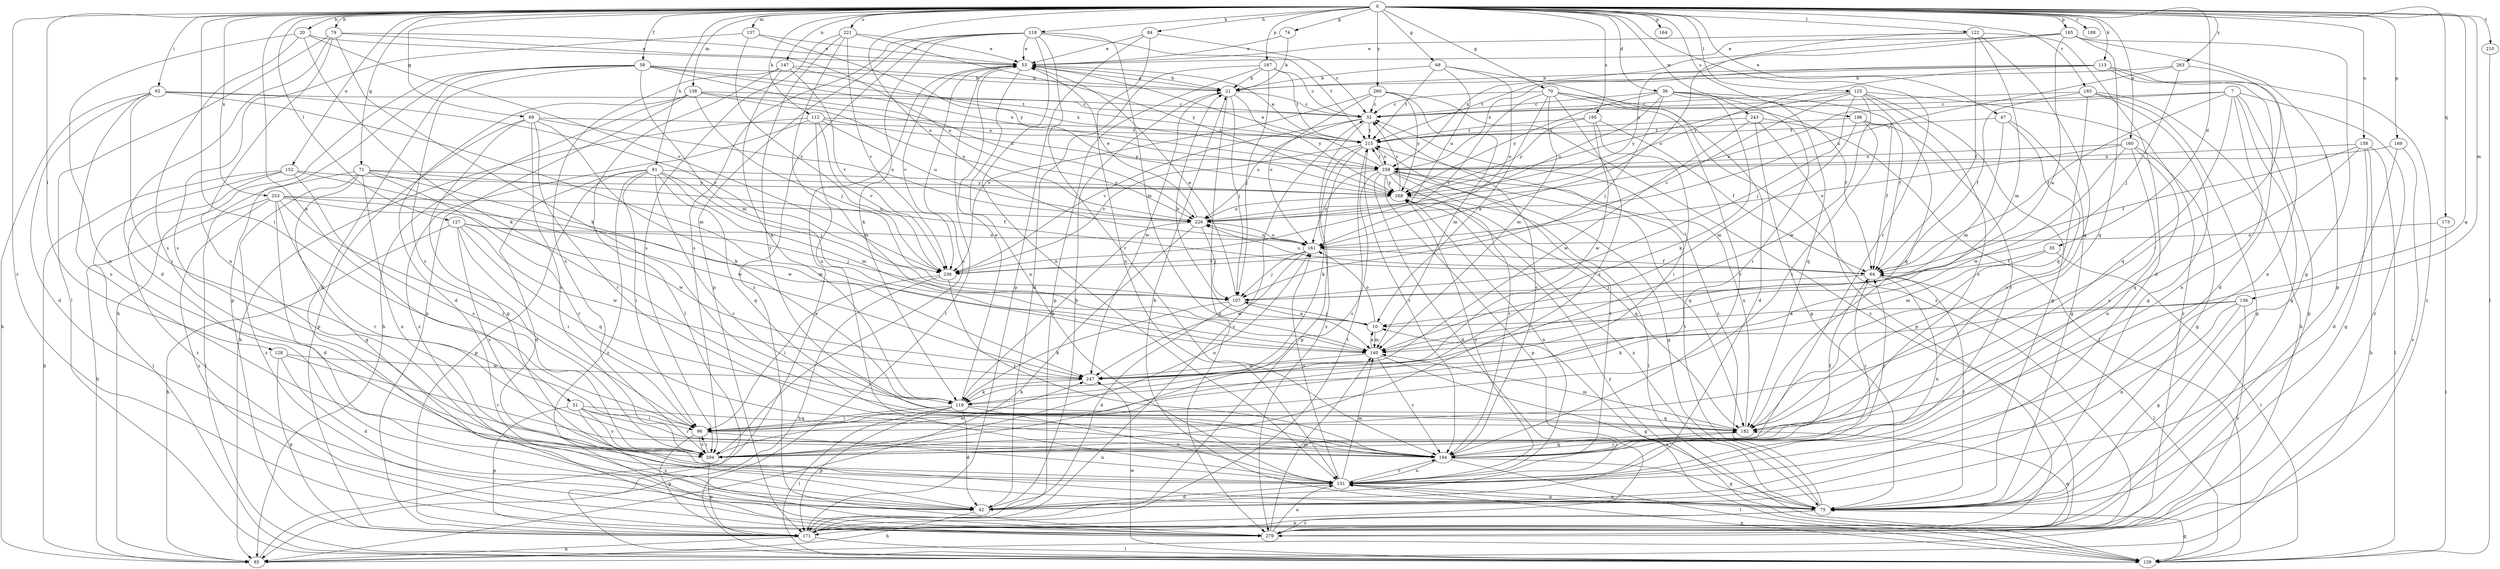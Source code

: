 strict digraph  {
0;
7;
10;
20;
21;
32;
35;
36;
42;
47;
51;
53;
58;
64;
68;
69;
70;
71;
74;
75;
79;
81;
84;
85;
92;
96;
107;
112;
113;
118;
119;
122;
125;
127;
128;
129;
136;
137;
138;
140;
147;
151;
152;
158;
160;
161;
164;
165;
167;
169;
171;
173;
182;
183;
188;
194;
195;
196;
204;
210;
215;
221;
226;
236;
243;
247;
253;
258;
260;
263;
268;
279;
0 -> 20  [label=b];
0 -> 35  [label=d];
0 -> 36  [label=d];
0 -> 47  [label=e];
0 -> 51  [label=e];
0 -> 58  [label=f];
0 -> 68  [label=g];
0 -> 69  [label=g];
0 -> 70  [label=g];
0 -> 71  [label=g];
0 -> 74  [label=g];
0 -> 79  [label=h];
0 -> 81  [label=h];
0 -> 84  [label=h];
0 -> 92  [label=i];
0 -> 96  [label=i];
0 -> 112  [label=k];
0 -> 113  [label=k];
0 -> 118  [label=k];
0 -> 122  [label=l];
0 -> 125  [label=l];
0 -> 127  [label=l];
0 -> 128  [label=l];
0 -> 136  [label=m];
0 -> 137  [label=m];
0 -> 138  [label=m];
0 -> 147  [label=n];
0 -> 152  [label=o];
0 -> 158  [label=o];
0 -> 160  [label=o];
0 -> 161  [label=o];
0 -> 164  [label=p];
0 -> 165  [label=p];
0 -> 167  [label=p];
0 -> 169  [label=p];
0 -> 173  [label=q];
0 -> 182  [label=q];
0 -> 183  [label=r];
0 -> 188  [label=r];
0 -> 194  [label=r];
0 -> 195  [label=s];
0 -> 196  [label=s];
0 -> 210  [label=t];
0 -> 221  [label=u];
0 -> 243  [label=w];
0 -> 253  [label=x];
0 -> 260  [label=y];
0 -> 263  [label=y];
0 -> 279  [label=z];
7 -> 32  [label=c];
7 -> 64  [label=f];
7 -> 75  [label=g];
7 -> 151  [label=n];
7 -> 171  [label=p];
7 -> 182  [label=q];
7 -> 226  [label=u];
7 -> 279  [label=z];
10 -> 21  [label=b];
10 -> 107  [label=j];
10 -> 140  [label=m];
10 -> 161  [label=o];
20 -> 53  [label=e];
20 -> 119  [label=k];
20 -> 151  [label=n];
20 -> 204  [label=s];
20 -> 236  [label=v];
21 -> 32  [label=c];
21 -> 53  [label=e];
21 -> 107  [label=j];
21 -> 247  [label=w];
21 -> 268  [label=y];
21 -> 279  [label=z];
32 -> 215  [label=t];
32 -> 226  [label=u];
32 -> 236  [label=v];
32 -> 279  [label=z];
35 -> 64  [label=f];
35 -> 129  [label=l];
35 -> 140  [label=m];
36 -> 32  [label=c];
36 -> 64  [label=f];
36 -> 96  [label=i];
36 -> 107  [label=j];
36 -> 119  [label=k];
36 -> 182  [label=q];
36 -> 226  [label=u];
36 -> 268  [label=y];
42 -> 21  [label=b];
42 -> 85  [label=h];
47 -> 75  [label=g];
47 -> 140  [label=m];
47 -> 204  [label=s];
47 -> 215  [label=t];
51 -> 96  [label=i];
51 -> 171  [label=p];
51 -> 182  [label=q];
51 -> 194  [label=r];
51 -> 204  [label=s];
51 -> 279  [label=z];
53 -> 21  [label=b];
53 -> 129  [label=l];
53 -> 151  [label=n];
53 -> 204  [label=s];
53 -> 236  [label=v];
58 -> 21  [label=b];
58 -> 42  [label=d];
58 -> 85  [label=h];
58 -> 140  [label=m];
58 -> 171  [label=p];
58 -> 204  [label=s];
58 -> 215  [label=t];
58 -> 226  [label=u];
58 -> 258  [label=x];
64 -> 107  [label=j];
64 -> 129  [label=l];
64 -> 151  [label=n];
64 -> 194  [label=r];
64 -> 226  [label=u];
68 -> 21  [label=b];
68 -> 161  [label=o];
68 -> 215  [label=t];
68 -> 226  [label=u];
68 -> 279  [label=z];
69 -> 75  [label=g];
69 -> 119  [label=k];
69 -> 171  [label=p];
69 -> 194  [label=r];
69 -> 204  [label=s];
69 -> 215  [label=t];
69 -> 226  [label=u];
70 -> 10  [label=a];
70 -> 32  [label=c];
70 -> 42  [label=d];
70 -> 64  [label=f];
70 -> 140  [label=m];
70 -> 194  [label=r];
70 -> 204  [label=s];
70 -> 236  [label=v];
71 -> 64  [label=f];
71 -> 75  [label=g];
71 -> 129  [label=l];
71 -> 151  [label=n];
71 -> 194  [label=r];
71 -> 247  [label=w];
71 -> 268  [label=y];
71 -> 279  [label=z];
74 -> 21  [label=b];
74 -> 53  [label=e];
75 -> 21  [label=b];
75 -> 32  [label=c];
75 -> 64  [label=f];
75 -> 151  [label=n];
75 -> 171  [label=p];
75 -> 215  [label=t];
75 -> 268  [label=y];
75 -> 279  [label=z];
79 -> 42  [label=d];
79 -> 53  [label=e];
79 -> 119  [label=k];
79 -> 129  [label=l];
79 -> 151  [label=n];
79 -> 226  [label=u];
81 -> 42  [label=d];
81 -> 96  [label=i];
81 -> 107  [label=j];
81 -> 140  [label=m];
81 -> 171  [label=p];
81 -> 182  [label=q];
81 -> 194  [label=r];
81 -> 268  [label=y];
81 -> 279  [label=z];
84 -> 32  [label=c];
84 -> 53  [label=e];
84 -> 151  [label=n];
84 -> 171  [label=p];
85 -> 53  [label=e];
92 -> 32  [label=c];
92 -> 42  [label=d];
92 -> 85  [label=h];
92 -> 96  [label=i];
92 -> 140  [label=m];
92 -> 204  [label=s];
92 -> 236  [label=v];
96 -> 151  [label=n];
96 -> 171  [label=p];
96 -> 204  [label=s];
107 -> 10  [label=a];
107 -> 42  [label=d];
107 -> 53  [label=e];
107 -> 119  [label=k];
112 -> 85  [label=h];
112 -> 140  [label=m];
112 -> 215  [label=t];
112 -> 226  [label=u];
112 -> 236  [label=v];
112 -> 268  [label=y];
112 -> 279  [label=z];
113 -> 21  [label=b];
113 -> 42  [label=d];
113 -> 151  [label=n];
113 -> 215  [label=t];
113 -> 258  [label=x];
113 -> 268  [label=y];
113 -> 279  [label=z];
118 -> 53  [label=e];
118 -> 119  [label=k];
118 -> 140  [label=m];
118 -> 151  [label=n];
118 -> 171  [label=p];
118 -> 194  [label=r];
118 -> 204  [label=s];
118 -> 215  [label=t];
118 -> 279  [label=z];
119 -> 42  [label=d];
119 -> 53  [label=e];
119 -> 96  [label=i];
119 -> 129  [label=l];
119 -> 151  [label=n];
119 -> 171  [label=p];
119 -> 182  [label=q];
122 -> 42  [label=d];
122 -> 53  [label=e];
122 -> 64  [label=f];
122 -> 140  [label=m];
122 -> 161  [label=o];
122 -> 182  [label=q];
125 -> 32  [label=c];
125 -> 75  [label=g];
125 -> 107  [label=j];
125 -> 182  [label=q];
125 -> 204  [label=s];
125 -> 236  [label=v];
125 -> 247  [label=w];
125 -> 268  [label=y];
125 -> 279  [label=z];
127 -> 85  [label=h];
127 -> 96  [label=i];
127 -> 107  [label=j];
127 -> 161  [label=o];
127 -> 182  [label=q];
127 -> 204  [label=s];
127 -> 247  [label=w];
128 -> 42  [label=d];
128 -> 171  [label=p];
128 -> 194  [label=r];
128 -> 247  [label=w];
129 -> 10  [label=a];
129 -> 75  [label=g];
129 -> 151  [label=n];
129 -> 247  [label=w];
129 -> 268  [label=y];
136 -> 10  [label=a];
136 -> 75  [label=g];
136 -> 119  [label=k];
136 -> 151  [label=n];
136 -> 279  [label=z];
137 -> 53  [label=e];
137 -> 204  [label=s];
137 -> 236  [label=v];
137 -> 268  [label=y];
138 -> 32  [label=c];
138 -> 42  [label=d];
138 -> 85  [label=h];
138 -> 107  [label=j];
138 -> 171  [label=p];
138 -> 226  [label=u];
138 -> 258  [label=x];
140 -> 10  [label=a];
140 -> 75  [label=g];
140 -> 194  [label=r];
140 -> 247  [label=w];
147 -> 21  [label=b];
147 -> 119  [label=k];
147 -> 129  [label=l];
147 -> 204  [label=s];
147 -> 236  [label=v];
147 -> 258  [label=x];
151 -> 42  [label=d];
151 -> 75  [label=g];
151 -> 140  [label=m];
151 -> 161  [label=o];
151 -> 194  [label=r];
151 -> 215  [label=t];
151 -> 268  [label=y];
152 -> 85  [label=h];
152 -> 129  [label=l];
152 -> 204  [label=s];
152 -> 247  [label=w];
152 -> 268  [label=y];
152 -> 279  [label=z];
158 -> 64  [label=f];
158 -> 75  [label=g];
158 -> 85  [label=h];
158 -> 129  [label=l];
158 -> 182  [label=q];
158 -> 258  [label=x];
160 -> 75  [label=g];
160 -> 151  [label=n];
160 -> 161  [label=o];
160 -> 204  [label=s];
160 -> 247  [label=w];
160 -> 258  [label=x];
161 -> 64  [label=f];
161 -> 107  [label=j];
161 -> 226  [label=u];
161 -> 236  [label=v];
161 -> 247  [label=w];
165 -> 10  [label=a];
165 -> 53  [label=e];
165 -> 75  [label=g];
165 -> 171  [label=p];
165 -> 182  [label=q];
165 -> 258  [label=x];
165 -> 268  [label=y];
167 -> 21  [label=b];
167 -> 32  [label=c];
167 -> 42  [label=d];
167 -> 107  [label=j];
167 -> 171  [label=p];
167 -> 215  [label=t];
169 -> 42  [label=d];
169 -> 258  [label=x];
169 -> 279  [label=z];
171 -> 32  [label=c];
171 -> 85  [label=h];
171 -> 129  [label=l];
171 -> 215  [label=t];
173 -> 129  [label=l];
173 -> 161  [label=o];
182 -> 140  [label=m];
182 -> 194  [label=r];
182 -> 258  [label=x];
183 -> 32  [label=c];
183 -> 64  [label=f];
183 -> 75  [label=g];
183 -> 85  [label=h];
183 -> 171  [label=p];
183 -> 182  [label=q];
194 -> 32  [label=c];
194 -> 64  [label=f];
194 -> 75  [label=g];
194 -> 129  [label=l];
194 -> 151  [label=n];
194 -> 182  [label=q];
195 -> 64  [label=f];
195 -> 96  [label=i];
195 -> 215  [label=t];
195 -> 247  [label=w];
195 -> 268  [label=y];
196 -> 64  [label=f];
196 -> 96  [label=i];
196 -> 140  [label=m];
196 -> 194  [label=r];
196 -> 215  [label=t];
204 -> 64  [label=f];
204 -> 96  [label=i];
204 -> 161  [label=o];
204 -> 171  [label=p];
204 -> 247  [label=w];
210 -> 129  [label=l];
215 -> 53  [label=e];
215 -> 119  [label=k];
215 -> 171  [label=p];
215 -> 194  [label=r];
215 -> 236  [label=v];
215 -> 258  [label=x];
221 -> 53  [label=e];
221 -> 151  [label=n];
221 -> 194  [label=r];
221 -> 204  [label=s];
221 -> 236  [label=v];
221 -> 268  [label=y];
226 -> 53  [label=e];
226 -> 85  [label=h];
226 -> 107  [label=j];
226 -> 119  [label=k];
226 -> 161  [label=o];
236 -> 85  [label=h];
236 -> 96  [label=i];
236 -> 194  [label=r];
243 -> 75  [label=g];
243 -> 129  [label=l];
243 -> 171  [label=p];
243 -> 215  [label=t];
243 -> 247  [label=w];
247 -> 119  [label=k];
253 -> 42  [label=d];
253 -> 85  [label=h];
253 -> 96  [label=i];
253 -> 140  [label=m];
253 -> 194  [label=r];
253 -> 226  [label=u];
253 -> 247  [label=w];
253 -> 279  [label=z];
258 -> 42  [label=d];
258 -> 53  [label=e];
258 -> 75  [label=g];
258 -> 129  [label=l];
258 -> 161  [label=o];
258 -> 171  [label=p];
258 -> 182  [label=q];
258 -> 194  [label=r];
258 -> 204  [label=s];
258 -> 215  [label=t];
258 -> 268  [label=y];
260 -> 32  [label=c];
260 -> 140  [label=m];
260 -> 161  [label=o];
260 -> 236  [label=v];
260 -> 268  [label=y];
260 -> 279  [label=z];
263 -> 21  [label=b];
263 -> 96  [label=i];
263 -> 107  [label=j];
263 -> 226  [label=u];
268 -> 32  [label=c];
268 -> 151  [label=n];
268 -> 182  [label=q];
268 -> 226  [label=u];
279 -> 140  [label=m];
279 -> 151  [label=n];
279 -> 182  [label=q];
}
